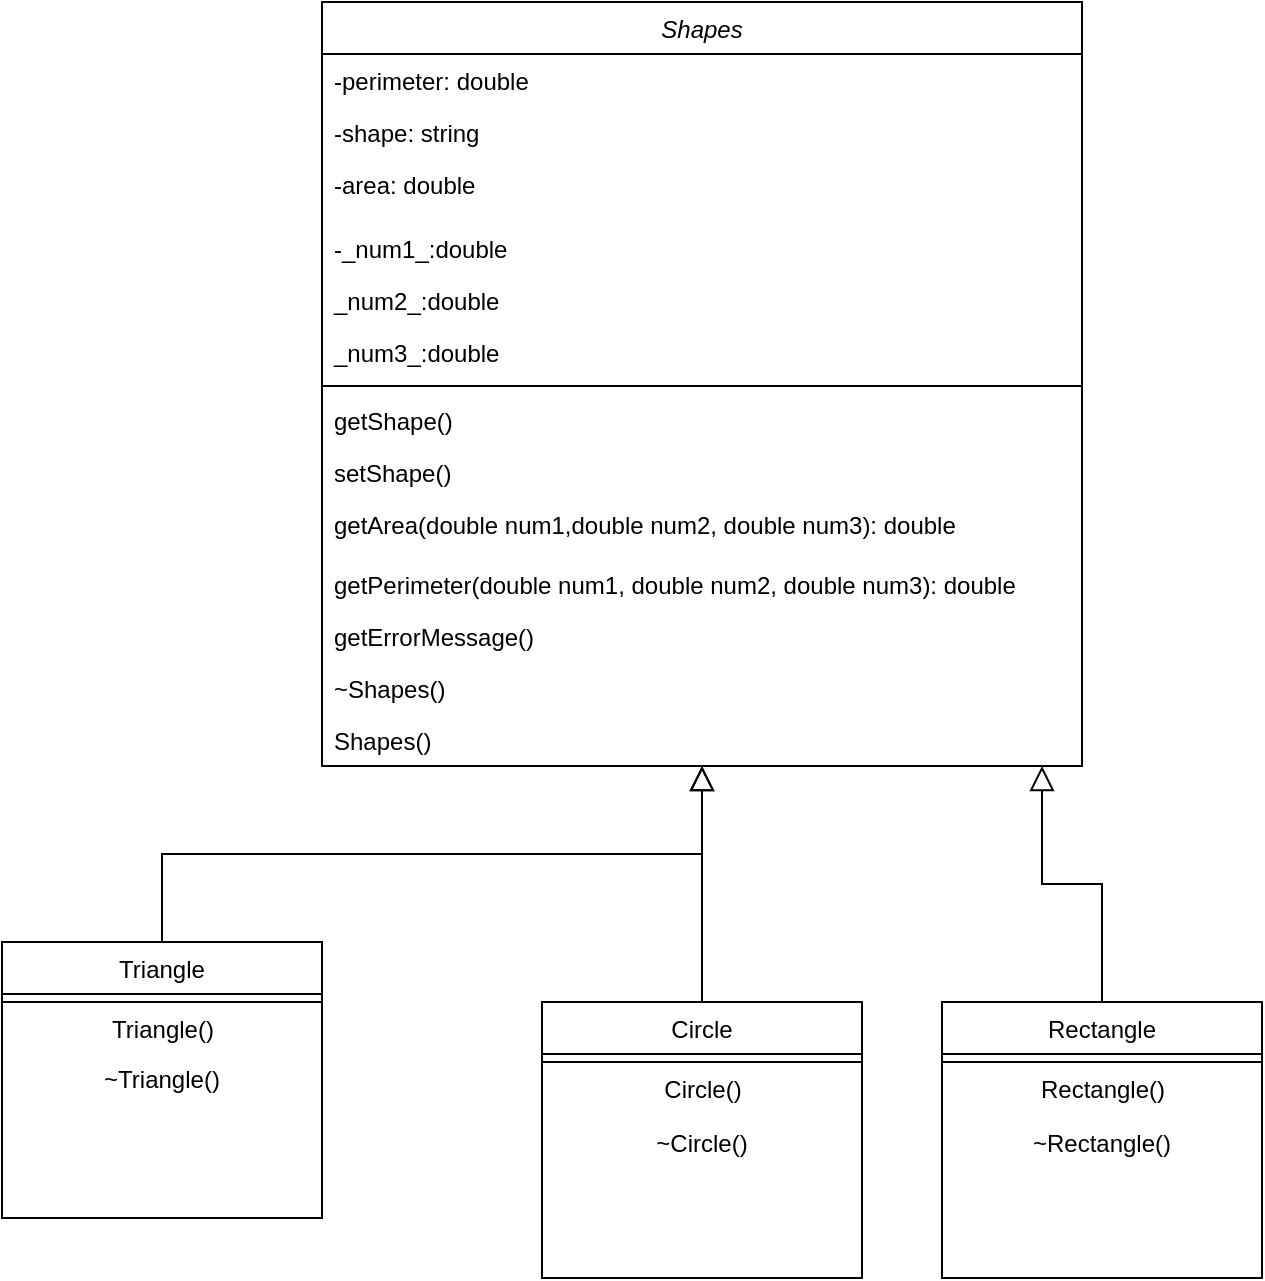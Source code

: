 <mxfile version="16.5.5" type="github">
  <diagram id="C5RBs43oDa-KdzZeNtuy" name="Page-1">
    <mxGraphModel dx="805" dy="1601" grid="1" gridSize="10" guides="1" tooltips="1" connect="1" arrows="1" fold="1" page="1" pageScale="1" pageWidth="827" pageHeight="1169" math="0" shadow="0">
      <root>
        <mxCell id="WIyWlLk6GJQsqaUBKTNV-0" />
        <mxCell id="WIyWlLk6GJQsqaUBKTNV-1" parent="WIyWlLk6GJQsqaUBKTNV-0" />
        <mxCell id="zkfFHV4jXpPFQw0GAbJ--0" value="Shapes" style="swimlane;fontStyle=2;align=center;verticalAlign=top;childLayout=stackLayout;horizontal=1;startSize=26;horizontalStack=0;resizeParent=1;resizeLast=0;collapsible=1;marginBottom=0;rounded=0;shadow=0;strokeWidth=1;" parent="WIyWlLk6GJQsqaUBKTNV-1" vertex="1">
          <mxGeometry x="230" y="-10" width="380" height="382" as="geometry">
            <mxRectangle x="230" y="140" width="160" height="26" as="alternateBounds" />
          </mxGeometry>
        </mxCell>
        <mxCell id="zkfFHV4jXpPFQw0GAbJ--2" value="-perimeter: double" style="text;align=left;verticalAlign=top;spacingLeft=4;spacingRight=4;overflow=hidden;rotatable=0;points=[[0,0.5],[1,0.5]];portConstraint=eastwest;rounded=0;shadow=0;html=0;" parent="zkfFHV4jXpPFQw0GAbJ--0" vertex="1">
          <mxGeometry y="26" width="380" height="26" as="geometry" />
        </mxCell>
        <mxCell id="zkfFHV4jXpPFQw0GAbJ--1" value="-shape: string" style="text;align=left;verticalAlign=top;spacingLeft=4;spacingRight=4;overflow=hidden;rotatable=0;points=[[0,0.5],[1,0.5]];portConstraint=eastwest;" parent="zkfFHV4jXpPFQw0GAbJ--0" vertex="1">
          <mxGeometry y="52" width="380" height="26" as="geometry" />
        </mxCell>
        <mxCell id="zkfFHV4jXpPFQw0GAbJ--3" value="-area: double&#xa;" style="text;align=left;verticalAlign=top;spacingLeft=4;spacingRight=4;overflow=hidden;rotatable=0;points=[[0,0.5],[1,0.5]];portConstraint=eastwest;rounded=0;shadow=0;html=0;" parent="zkfFHV4jXpPFQw0GAbJ--0" vertex="1">
          <mxGeometry y="78" width="380" height="32" as="geometry" />
        </mxCell>
        <mxCell id="gCGpn4QPHa3mVqUwY0GX-9" value="-_num1_:double" style="text;align=left;verticalAlign=top;spacingLeft=4;spacingRight=4;overflow=hidden;rotatable=0;points=[[0,0.5],[1,0.5]];portConstraint=eastwest;rounded=0;shadow=0;html=0;" parent="zkfFHV4jXpPFQw0GAbJ--0" vertex="1">
          <mxGeometry y="110" width="380" height="26" as="geometry" />
        </mxCell>
        <mxCell id="gCGpn4QPHa3mVqUwY0GX-8" value="_num2_:double" style="text;align=left;verticalAlign=top;spacingLeft=4;spacingRight=4;overflow=hidden;rotatable=0;points=[[0,0.5],[1,0.5]];portConstraint=eastwest;rounded=0;shadow=0;html=0;" parent="zkfFHV4jXpPFQw0GAbJ--0" vertex="1">
          <mxGeometry y="136" width="380" height="26" as="geometry" />
        </mxCell>
        <mxCell id="gCGpn4QPHa3mVqUwY0GX-7" value="_num3_:double" style="text;align=left;verticalAlign=top;spacingLeft=4;spacingRight=4;overflow=hidden;rotatable=0;points=[[0,0.5],[1,0.5]];portConstraint=eastwest;rounded=0;shadow=0;html=0;" parent="zkfFHV4jXpPFQw0GAbJ--0" vertex="1">
          <mxGeometry y="162" width="380" height="26" as="geometry" />
        </mxCell>
        <mxCell id="zkfFHV4jXpPFQw0GAbJ--4" value="" style="line;html=1;strokeWidth=1;align=left;verticalAlign=middle;spacingTop=-1;spacingLeft=3;spacingRight=3;rotatable=0;labelPosition=right;points=[];portConstraint=eastwest;" parent="zkfFHV4jXpPFQw0GAbJ--0" vertex="1">
          <mxGeometry y="188" width="380" height="8" as="geometry" />
        </mxCell>
        <mxCell id="zkfFHV4jXpPFQw0GAbJ--5" value="getShape()" style="text;align=left;verticalAlign=top;spacingLeft=4;spacingRight=4;overflow=hidden;rotatable=0;points=[[0,0.5],[1,0.5]];portConstraint=eastwest;" parent="zkfFHV4jXpPFQw0GAbJ--0" vertex="1">
          <mxGeometry y="196" width="380" height="26" as="geometry" />
        </mxCell>
        <mxCell id="gCGpn4QPHa3mVqUwY0GX-12" value="setShape()" style="text;align=left;verticalAlign=top;spacingLeft=4;spacingRight=4;overflow=hidden;rotatable=0;points=[[0,0.5],[1,0.5]];portConstraint=eastwest;rounded=0;shadow=0;html=0;" parent="zkfFHV4jXpPFQw0GAbJ--0" vertex="1">
          <mxGeometry y="222" width="380" height="26" as="geometry" />
        </mxCell>
        <mxCell id="gCGpn4QPHa3mVqUwY0GX-14" value="getArea(double num1,double num2, double num3): double" style="text;align=left;verticalAlign=top;spacingLeft=4;spacingRight=4;overflow=hidden;rotatable=0;points=[[0,0.5],[1,0.5]];portConstraint=eastwest;rounded=0;shadow=0;html=0;" parent="zkfFHV4jXpPFQw0GAbJ--0" vertex="1">
          <mxGeometry y="248" width="380" height="30" as="geometry" />
        </mxCell>
        <mxCell id="gCGpn4QPHa3mVqUwY0GX-13" value="getPerimeter(double num1, double num2, double num3): double" style="text;align=left;verticalAlign=top;spacingLeft=4;spacingRight=4;overflow=hidden;rotatable=0;points=[[0,0.5],[1,0.5]];portConstraint=eastwest;rounded=0;shadow=0;html=0;" parent="zkfFHV4jXpPFQw0GAbJ--0" vertex="1">
          <mxGeometry y="278" width="380" height="26" as="geometry" />
        </mxCell>
        <mxCell id="gCGpn4QPHa3mVqUwY0GX-11" value="getErrorMessage()" style="text;align=left;verticalAlign=top;spacingLeft=4;spacingRight=4;overflow=hidden;rotatable=0;points=[[0,0.5],[1,0.5]];portConstraint=eastwest;rounded=0;shadow=0;html=0;" parent="zkfFHV4jXpPFQw0GAbJ--0" vertex="1">
          <mxGeometry y="304" width="380" height="26" as="geometry" />
        </mxCell>
        <mxCell id="gCGpn4QPHa3mVqUwY0GX-10" value="~Shapes()" style="text;align=left;verticalAlign=top;spacingLeft=4;spacingRight=4;overflow=hidden;rotatable=0;points=[[0,0.5],[1,0.5]];portConstraint=eastwest;rounded=0;shadow=0;html=0;" parent="zkfFHV4jXpPFQw0GAbJ--0" vertex="1">
          <mxGeometry y="330" width="380" height="26" as="geometry" />
        </mxCell>
        <mxCell id="gCGpn4QPHa3mVqUwY0GX-16" value="Shapes()" style="text;align=left;verticalAlign=top;spacingLeft=4;spacingRight=4;overflow=hidden;rotatable=0;points=[[0,0.5],[1,0.5]];portConstraint=eastwest;" parent="zkfFHV4jXpPFQw0GAbJ--0" vertex="1">
          <mxGeometry y="356" width="380" height="26" as="geometry" />
        </mxCell>
        <mxCell id="zkfFHV4jXpPFQw0GAbJ--6" value="Triangle" style="swimlane;fontStyle=0;align=center;verticalAlign=top;childLayout=stackLayout;horizontal=1;startSize=26;horizontalStack=0;resizeParent=1;resizeLast=0;collapsible=1;marginBottom=0;rounded=0;shadow=0;strokeWidth=1;" parent="WIyWlLk6GJQsqaUBKTNV-1" vertex="1">
          <mxGeometry x="70" y="460" width="160" height="138" as="geometry">
            <mxRectangle x="130" y="380" width="160" height="26" as="alternateBounds" />
          </mxGeometry>
        </mxCell>
        <mxCell id="zkfFHV4jXpPFQw0GAbJ--9" value="" style="line;html=1;strokeWidth=1;align=left;verticalAlign=middle;spacingTop=-1;spacingLeft=3;spacingRight=3;rotatable=0;labelPosition=right;points=[];portConstraint=eastwest;" parent="zkfFHV4jXpPFQw0GAbJ--6" vertex="1">
          <mxGeometry y="26" width="160" height="8" as="geometry" />
        </mxCell>
        <mxCell id="OoIyeqaVHIkjrGJwi_Vz-0" value="Triangle()" style="text;html=1;align=center;verticalAlign=middle;resizable=0;points=[];autosize=1;strokeColor=none;fillColor=none;" vertex="1" parent="zkfFHV4jXpPFQw0GAbJ--6">
          <mxGeometry y="34" width="160" height="20" as="geometry" />
        </mxCell>
        <mxCell id="OoIyeqaVHIkjrGJwi_Vz-2" value="~Triangle()" style="text;html=1;strokeColor=none;fillColor=none;align=center;verticalAlign=middle;whiteSpace=wrap;rounded=0;" vertex="1" parent="zkfFHV4jXpPFQw0GAbJ--6">
          <mxGeometry y="54" width="160" height="30" as="geometry" />
        </mxCell>
        <mxCell id="zkfFHV4jXpPFQw0GAbJ--12" value="" style="endArrow=block;endSize=10;endFill=0;shadow=0;strokeWidth=1;rounded=0;edgeStyle=elbowEdgeStyle;elbow=vertical;" parent="WIyWlLk6GJQsqaUBKTNV-1" source="zkfFHV4jXpPFQw0GAbJ--6" target="zkfFHV4jXpPFQw0GAbJ--0" edge="1">
          <mxGeometry width="160" relative="1" as="geometry">
            <mxPoint x="200" y="203" as="sourcePoint" />
            <mxPoint x="200" y="203" as="targetPoint" />
          </mxGeometry>
        </mxCell>
        <mxCell id="zkfFHV4jXpPFQw0GAbJ--16" value="" style="endArrow=block;endSize=10;endFill=0;shadow=0;strokeWidth=1;rounded=0;edgeStyle=elbowEdgeStyle;elbow=vertical;" parent="WIyWlLk6GJQsqaUBKTNV-1" target="zkfFHV4jXpPFQw0GAbJ--0" edge="1">
          <mxGeometry width="160" relative="1" as="geometry">
            <mxPoint x="420" y="490" as="sourcePoint" />
            <mxPoint x="310" y="271" as="targetPoint" />
          </mxGeometry>
        </mxCell>
        <mxCell id="OoIyeqaVHIkjrGJwi_Vz-3" value="Circle" style="swimlane;fontStyle=0;align=center;verticalAlign=top;childLayout=stackLayout;horizontal=1;startSize=26;horizontalStack=0;resizeParent=1;resizeLast=0;collapsible=1;marginBottom=0;rounded=0;shadow=0;strokeWidth=1;" vertex="1" parent="WIyWlLk6GJQsqaUBKTNV-1">
          <mxGeometry x="340" y="490" width="160" height="138" as="geometry">
            <mxRectangle x="130" y="380" width="160" height="26" as="alternateBounds" />
          </mxGeometry>
        </mxCell>
        <mxCell id="OoIyeqaVHIkjrGJwi_Vz-4" value="" style="line;html=1;strokeWidth=1;align=left;verticalAlign=middle;spacingTop=-1;spacingLeft=3;spacingRight=3;rotatable=0;labelPosition=right;points=[];portConstraint=eastwest;" vertex="1" parent="OoIyeqaVHIkjrGJwi_Vz-3">
          <mxGeometry y="26" width="160" height="8" as="geometry" />
        </mxCell>
        <mxCell id="OoIyeqaVHIkjrGJwi_Vz-5" value="Circle()" style="text;html=1;align=center;verticalAlign=middle;resizable=0;points=[];autosize=1;strokeColor=none;fillColor=none;" vertex="1" parent="OoIyeqaVHIkjrGJwi_Vz-3">
          <mxGeometry y="34" width="160" height="20" as="geometry" />
        </mxCell>
        <mxCell id="OoIyeqaVHIkjrGJwi_Vz-6" value="~Circle()" style="text;html=1;strokeColor=none;fillColor=none;align=center;verticalAlign=middle;whiteSpace=wrap;rounded=0;" vertex="1" parent="OoIyeqaVHIkjrGJwi_Vz-3">
          <mxGeometry y="54" width="160" height="34" as="geometry" />
        </mxCell>
        <mxCell id="OoIyeqaVHIkjrGJwi_Vz-12" value="" style="endArrow=block;endSize=10;endFill=0;shadow=0;strokeWidth=1;rounded=0;edgeStyle=elbowEdgeStyle;elbow=vertical;startArrow=none;" edge="1" parent="WIyWlLk6GJQsqaUBKTNV-1" source="OoIyeqaVHIkjrGJwi_Vz-7">
          <mxGeometry width="160" relative="1" as="geometry">
            <mxPoint x="590" y="490" as="sourcePoint" />
            <mxPoint x="590" y="372" as="targetPoint" />
          </mxGeometry>
        </mxCell>
        <mxCell id="OoIyeqaVHIkjrGJwi_Vz-7" value="Rectangle" style="swimlane;fontStyle=0;align=center;verticalAlign=top;childLayout=stackLayout;horizontal=1;startSize=26;horizontalStack=0;resizeParent=1;resizeLast=0;collapsible=1;marginBottom=0;rounded=0;shadow=0;strokeWidth=1;" vertex="1" parent="WIyWlLk6GJQsqaUBKTNV-1">
          <mxGeometry x="540" y="490" width="160" height="138" as="geometry">
            <mxRectangle x="130" y="380" width="160" height="26" as="alternateBounds" />
          </mxGeometry>
        </mxCell>
        <mxCell id="OoIyeqaVHIkjrGJwi_Vz-8" value="" style="line;html=1;strokeWidth=1;align=left;verticalAlign=middle;spacingTop=-1;spacingLeft=3;spacingRight=3;rotatable=0;labelPosition=right;points=[];portConstraint=eastwest;" vertex="1" parent="OoIyeqaVHIkjrGJwi_Vz-7">
          <mxGeometry y="26" width="160" height="8" as="geometry" />
        </mxCell>
        <mxCell id="OoIyeqaVHIkjrGJwi_Vz-9" value="Rectangle()" style="text;html=1;align=center;verticalAlign=middle;resizable=0;points=[];autosize=1;strokeColor=none;fillColor=none;" vertex="1" parent="OoIyeqaVHIkjrGJwi_Vz-7">
          <mxGeometry y="34" width="160" height="20" as="geometry" />
        </mxCell>
        <mxCell id="OoIyeqaVHIkjrGJwi_Vz-10" value="~Rectangle()" style="text;html=1;strokeColor=none;fillColor=none;align=center;verticalAlign=middle;whiteSpace=wrap;rounded=0;" vertex="1" parent="OoIyeqaVHIkjrGJwi_Vz-7">
          <mxGeometry y="54" width="160" height="34" as="geometry" />
        </mxCell>
        <mxCell id="OoIyeqaVHIkjrGJwi_Vz-13" value="" style="endArrow=none;endSize=10;endFill=0;shadow=0;strokeWidth=1;rounded=0;edgeStyle=elbowEdgeStyle;elbow=vertical;" edge="1" parent="WIyWlLk6GJQsqaUBKTNV-1" target="OoIyeqaVHIkjrGJwi_Vz-7">
          <mxGeometry width="160" relative="1" as="geometry">
            <mxPoint x="590" y="490" as="sourcePoint" />
            <mxPoint x="590" y="372" as="targetPoint" />
          </mxGeometry>
        </mxCell>
      </root>
    </mxGraphModel>
  </diagram>
</mxfile>
